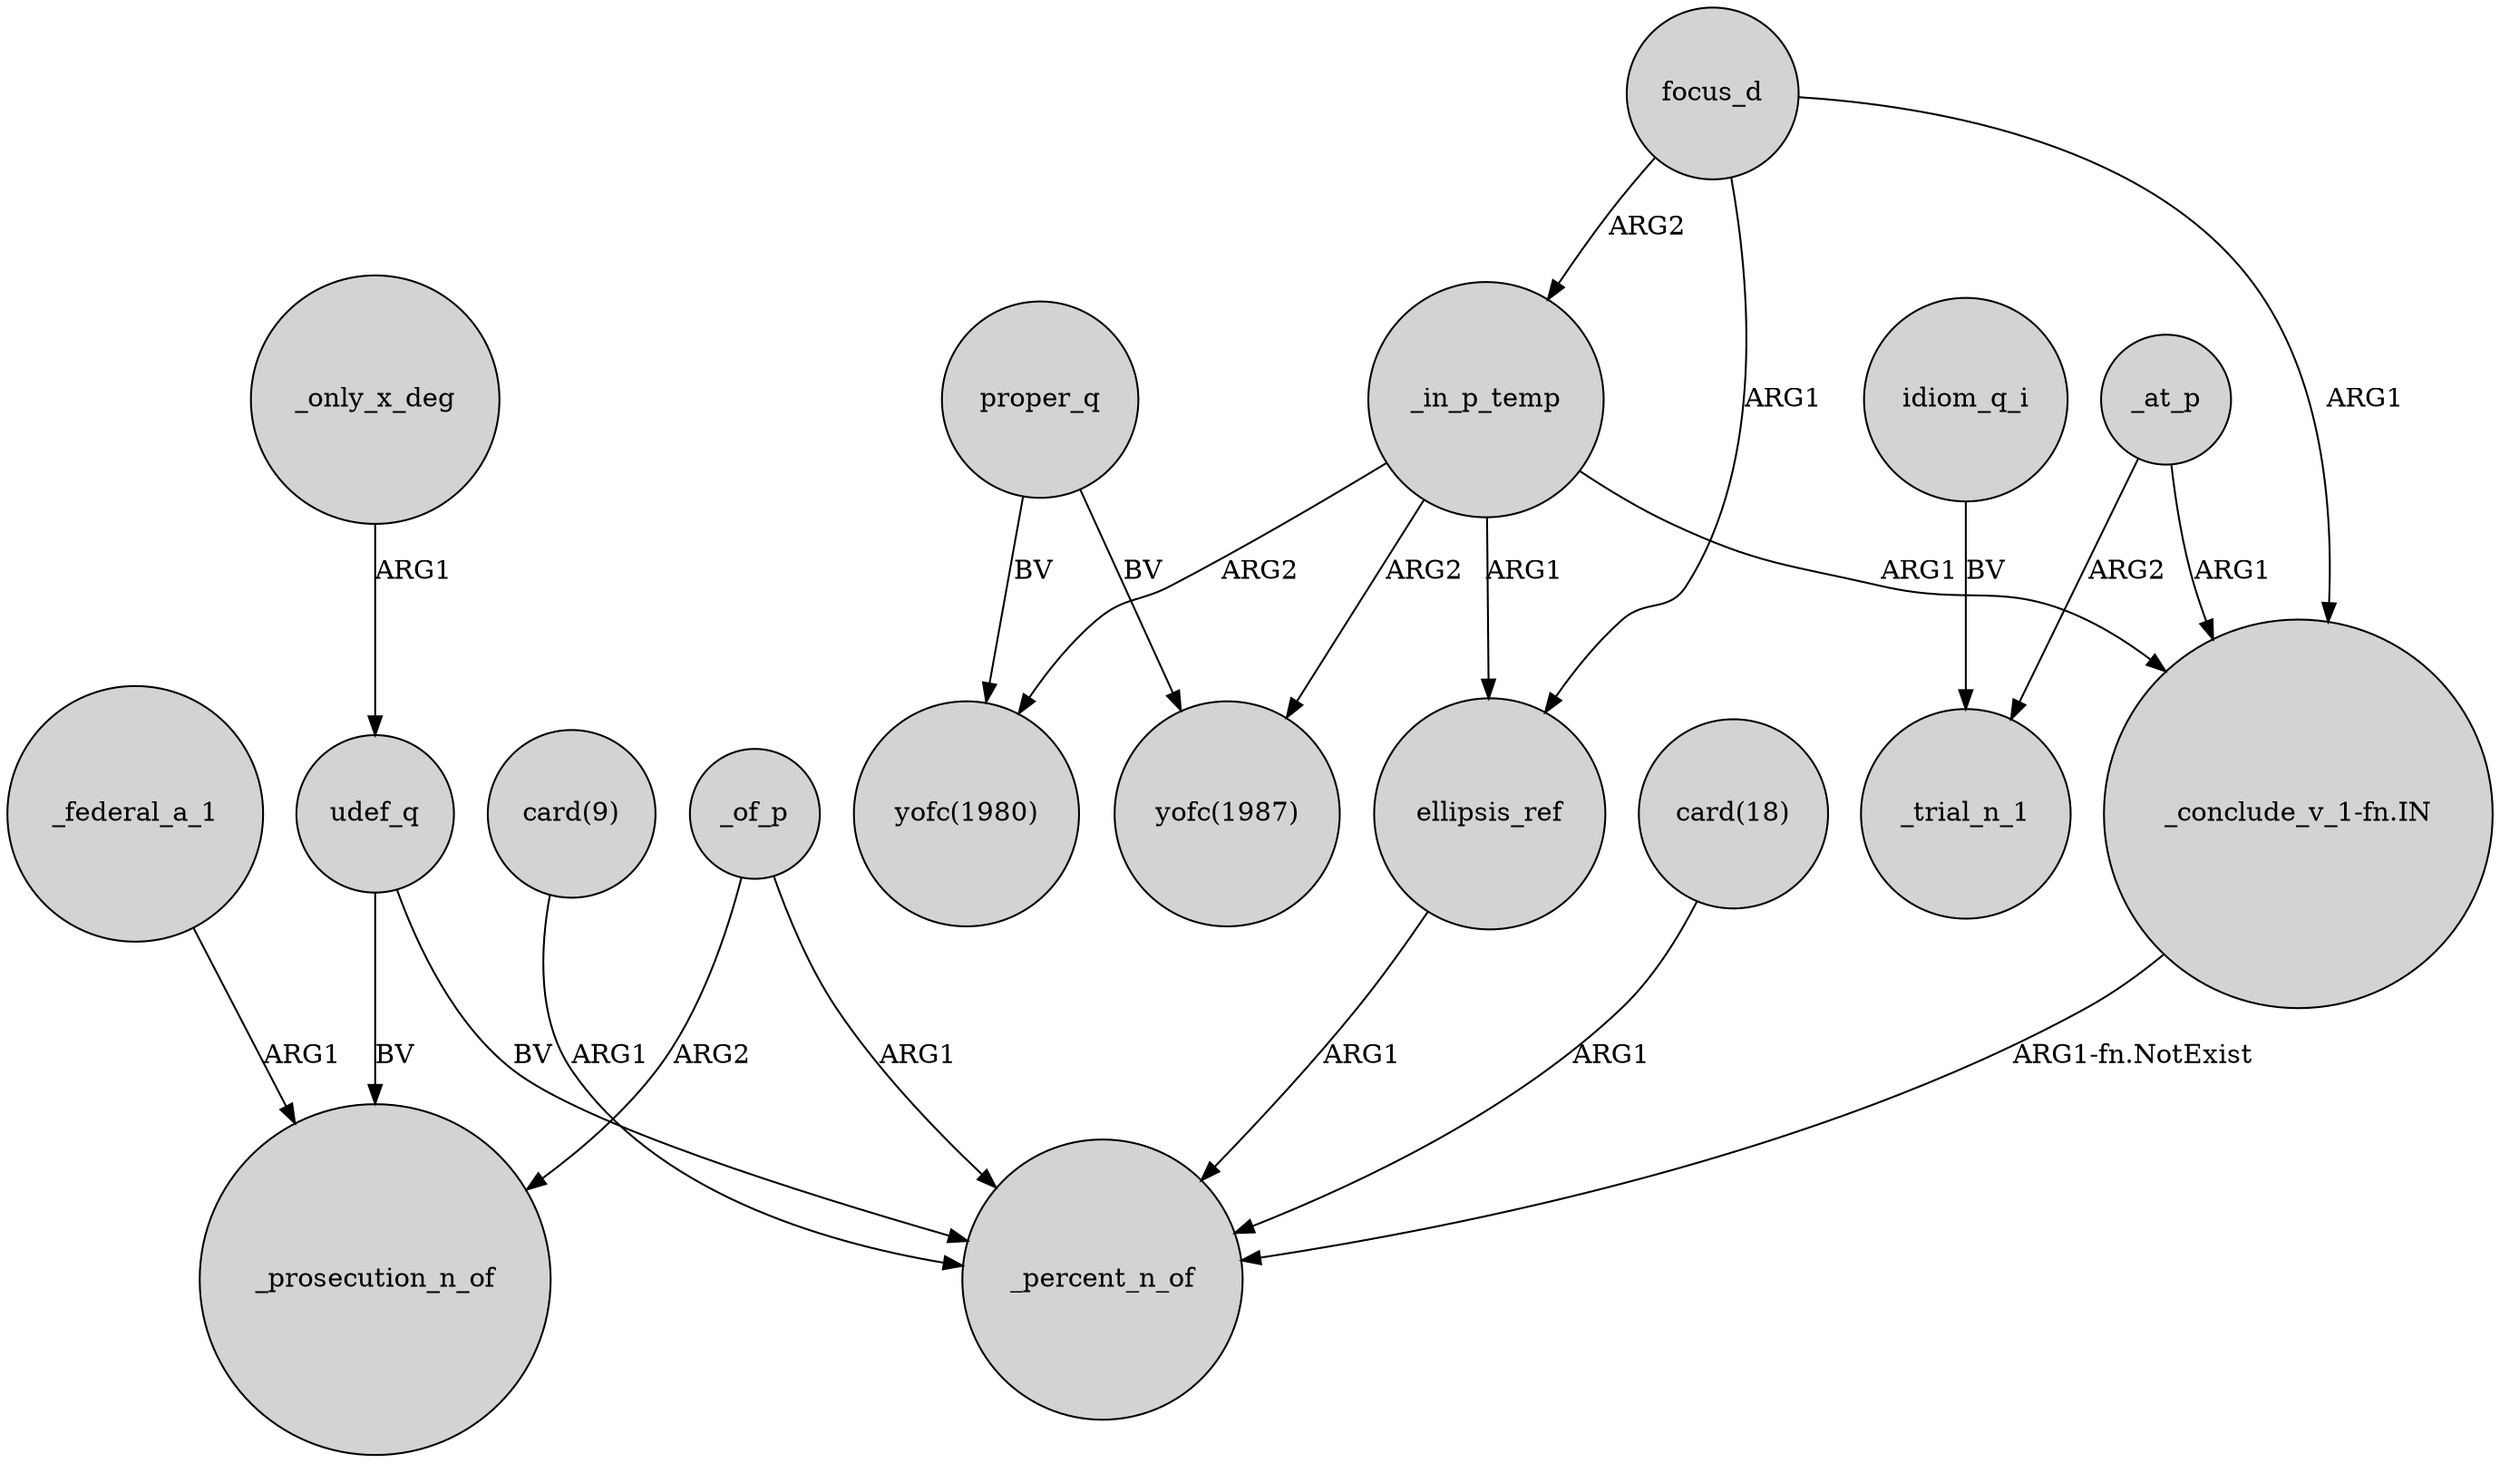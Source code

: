 digraph {
	node [shape=circle style=filled]
	_only_x_deg -> udef_q [label=ARG1]
	_of_p -> _prosecution_n_of [label=ARG2]
	_in_p_temp -> "yofc(1987)" [label=ARG2]
	"card(9)" -> _percent_n_of [label=ARG1]
	focus_d -> _in_p_temp [label=ARG2]
	"card(18)" -> _percent_n_of [label=ARG1]
	idiom_q_i -> _trial_n_1 [label=BV]
	_in_p_temp -> "yofc(1980)" [label=ARG2]
	_in_p_temp -> "_conclude_v_1-fn.IN" [label=ARG1]
	focus_d -> "_conclude_v_1-fn.IN" [label=ARG1]
	_at_p -> "_conclude_v_1-fn.IN" [label=ARG1]
	_at_p -> _trial_n_1 [label=ARG2]
	_of_p -> _percent_n_of [label=ARG1]
	_in_p_temp -> ellipsis_ref [label=ARG1]
	"_conclude_v_1-fn.IN" -> _percent_n_of [label="ARG1-fn.NotExist"]
	_federal_a_1 -> _prosecution_n_of [label=ARG1]
	proper_q -> "yofc(1980)" [label=BV]
	proper_q -> "yofc(1987)" [label=BV]
	focus_d -> ellipsis_ref [label=ARG1]
	udef_q -> _prosecution_n_of [label=BV]
	udef_q -> _percent_n_of [label=BV]
	ellipsis_ref -> _percent_n_of [label=ARG1]
}
